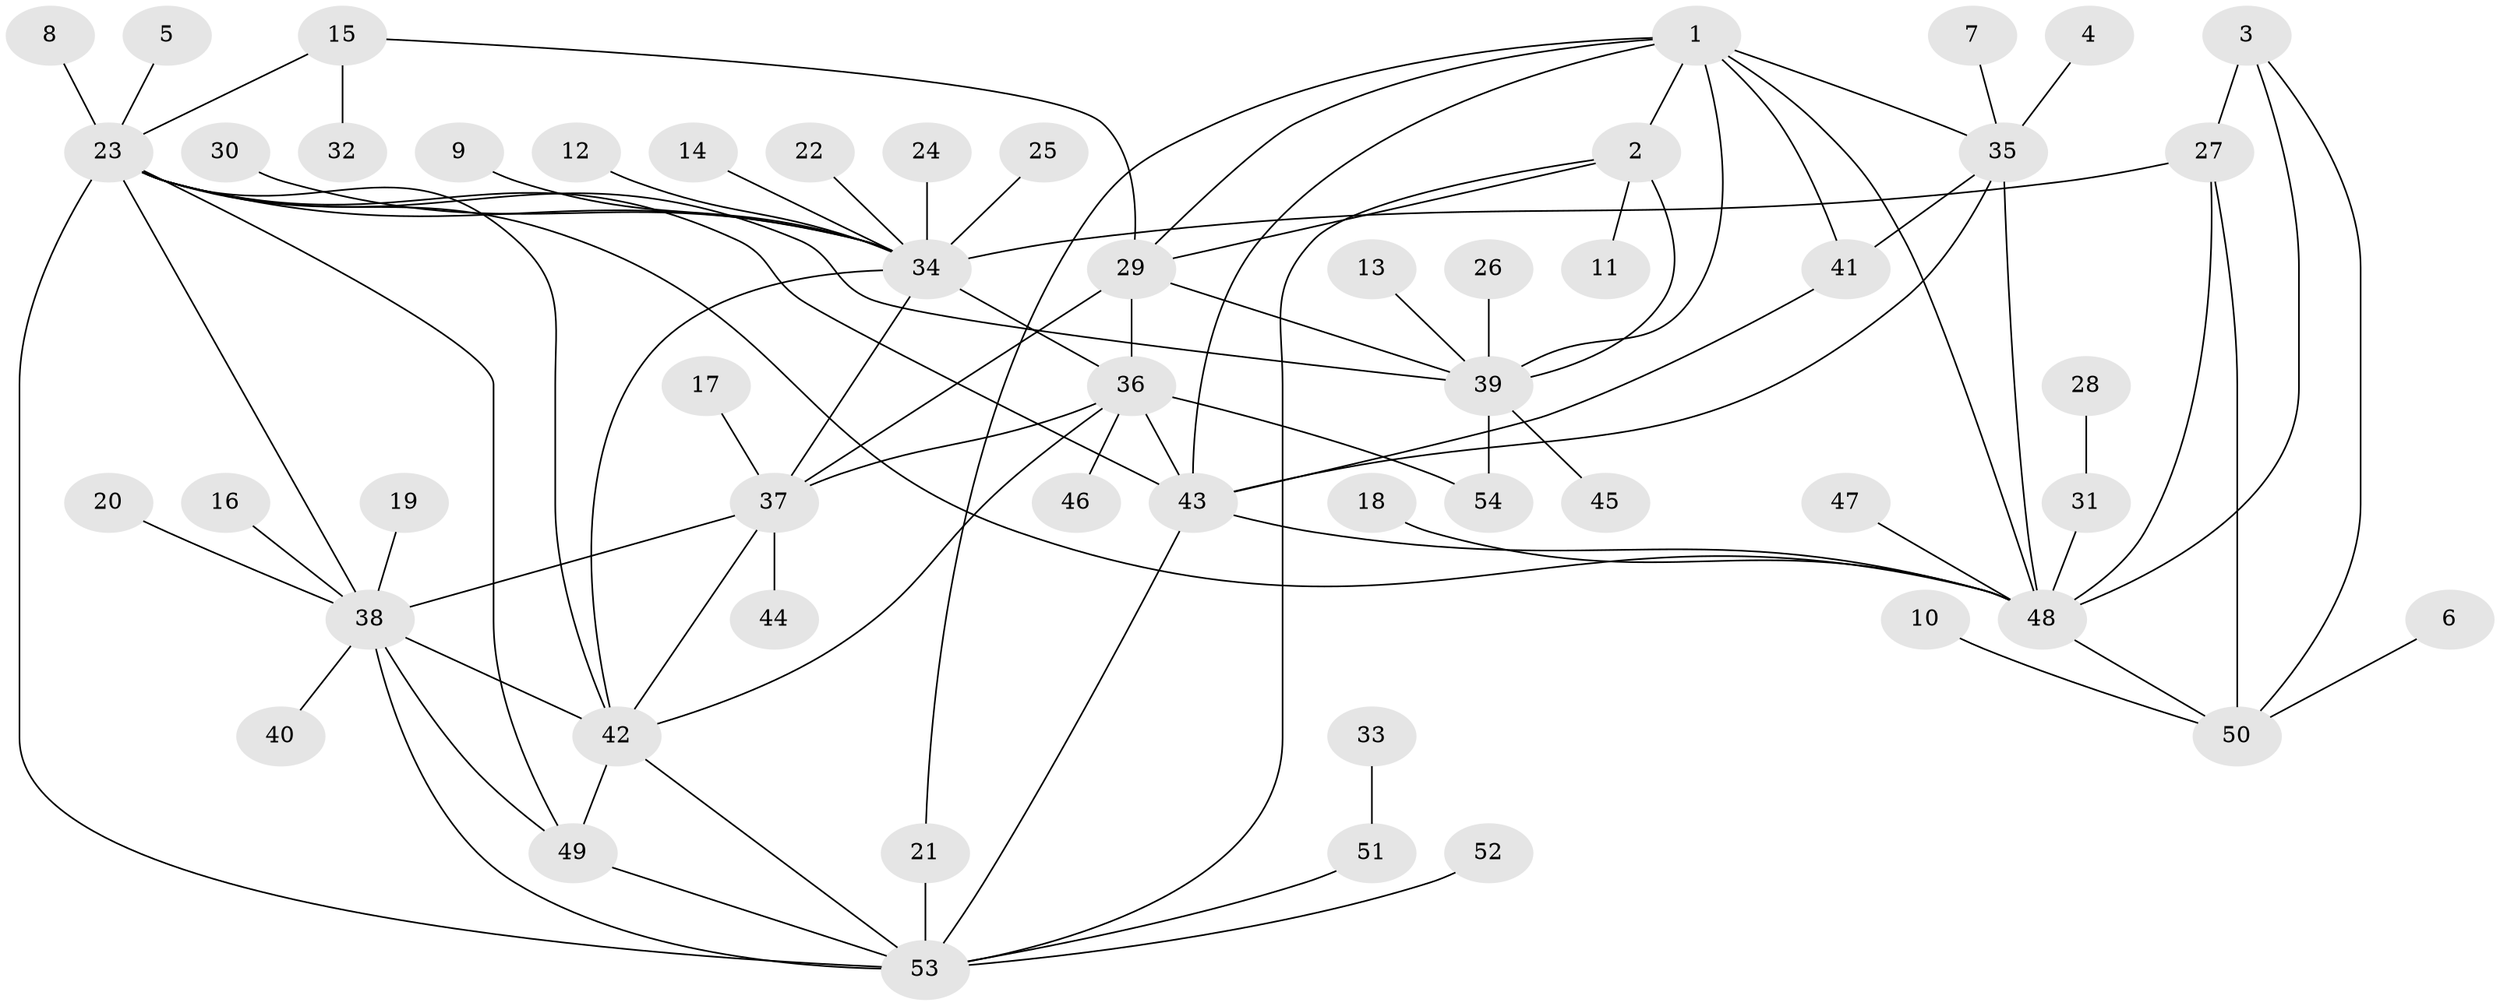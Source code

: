 // original degree distribution, {6: 0.08333333333333333, 12: 0.018518518518518517, 10: 0.027777777777777776, 8: 0.037037037037037035, 4: 0.05555555555555555, 9: 0.018518518518518517, 11: 0.009259259259259259, 5: 0.009259259259259259, 1: 0.5277777777777778, 2: 0.16666666666666666, 3: 0.046296296296296294}
// Generated by graph-tools (version 1.1) at 2025/26/03/09/25 03:26:43]
// undirected, 54 vertices, 86 edges
graph export_dot {
graph [start="1"]
  node [color=gray90,style=filled];
  1;
  2;
  3;
  4;
  5;
  6;
  7;
  8;
  9;
  10;
  11;
  12;
  13;
  14;
  15;
  16;
  17;
  18;
  19;
  20;
  21;
  22;
  23;
  24;
  25;
  26;
  27;
  28;
  29;
  30;
  31;
  32;
  33;
  34;
  35;
  36;
  37;
  38;
  39;
  40;
  41;
  42;
  43;
  44;
  45;
  46;
  47;
  48;
  49;
  50;
  51;
  52;
  53;
  54;
  1 -- 2 [weight=2.0];
  1 -- 21 [weight=1.0];
  1 -- 29 [weight=1.0];
  1 -- 35 [weight=2.0];
  1 -- 39 [weight=1.0];
  1 -- 41 [weight=2.0];
  1 -- 43 [weight=2.0];
  1 -- 48 [weight=1.0];
  2 -- 11 [weight=1.0];
  2 -- 29 [weight=2.0];
  2 -- 39 [weight=2.0];
  2 -- 53 [weight=1.0];
  3 -- 27 [weight=2.0];
  3 -- 48 [weight=1.0];
  3 -- 50 [weight=1.0];
  4 -- 35 [weight=1.0];
  5 -- 23 [weight=1.0];
  6 -- 50 [weight=1.0];
  7 -- 35 [weight=1.0];
  8 -- 23 [weight=1.0];
  9 -- 34 [weight=1.0];
  10 -- 50 [weight=1.0];
  12 -- 34 [weight=1.0];
  13 -- 39 [weight=1.0];
  14 -- 34 [weight=1.0];
  15 -- 23 [weight=1.0];
  15 -- 29 [weight=1.0];
  15 -- 32 [weight=1.0];
  16 -- 38 [weight=1.0];
  17 -- 37 [weight=1.0];
  18 -- 48 [weight=1.0];
  19 -- 38 [weight=1.0];
  20 -- 38 [weight=1.0];
  21 -- 53 [weight=1.0];
  22 -- 34 [weight=1.0];
  23 -- 34 [weight=1.0];
  23 -- 38 [weight=1.0];
  23 -- 39 [weight=1.0];
  23 -- 42 [weight=1.0];
  23 -- 43 [weight=1.0];
  23 -- 48 [weight=1.0];
  23 -- 49 [weight=1.0];
  23 -- 53 [weight=1.0];
  24 -- 34 [weight=1.0];
  25 -- 34 [weight=1.0];
  26 -- 39 [weight=1.0];
  27 -- 34 [weight=1.0];
  27 -- 48 [weight=2.0];
  27 -- 50 [weight=2.0];
  28 -- 31 [weight=1.0];
  29 -- 36 [weight=2.0];
  29 -- 37 [weight=1.0];
  29 -- 39 [weight=1.0];
  30 -- 34 [weight=1.0];
  31 -- 48 [weight=1.0];
  33 -- 51 [weight=1.0];
  34 -- 36 [weight=2.0];
  34 -- 37 [weight=2.0];
  34 -- 42 [weight=2.0];
  35 -- 41 [weight=1.0];
  35 -- 43 [weight=1.0];
  35 -- 48 [weight=1.0];
  36 -- 37 [weight=1.0];
  36 -- 42 [weight=1.0];
  36 -- 43 [weight=1.0];
  36 -- 46 [weight=1.0];
  36 -- 54 [weight=1.0];
  37 -- 38 [weight=1.0];
  37 -- 42 [weight=1.0];
  37 -- 44 [weight=1.0];
  38 -- 40 [weight=1.0];
  38 -- 42 [weight=1.0];
  38 -- 49 [weight=1.0];
  38 -- 53 [weight=1.0];
  39 -- 45 [weight=1.0];
  39 -- 54 [weight=1.0];
  41 -- 43 [weight=1.0];
  42 -- 49 [weight=1.0];
  42 -- 53 [weight=1.0];
  43 -- 48 [weight=1.0];
  43 -- 53 [weight=1.0];
  47 -- 48 [weight=1.0];
  48 -- 50 [weight=1.0];
  49 -- 53 [weight=1.0];
  51 -- 53 [weight=1.0];
  52 -- 53 [weight=1.0];
}
